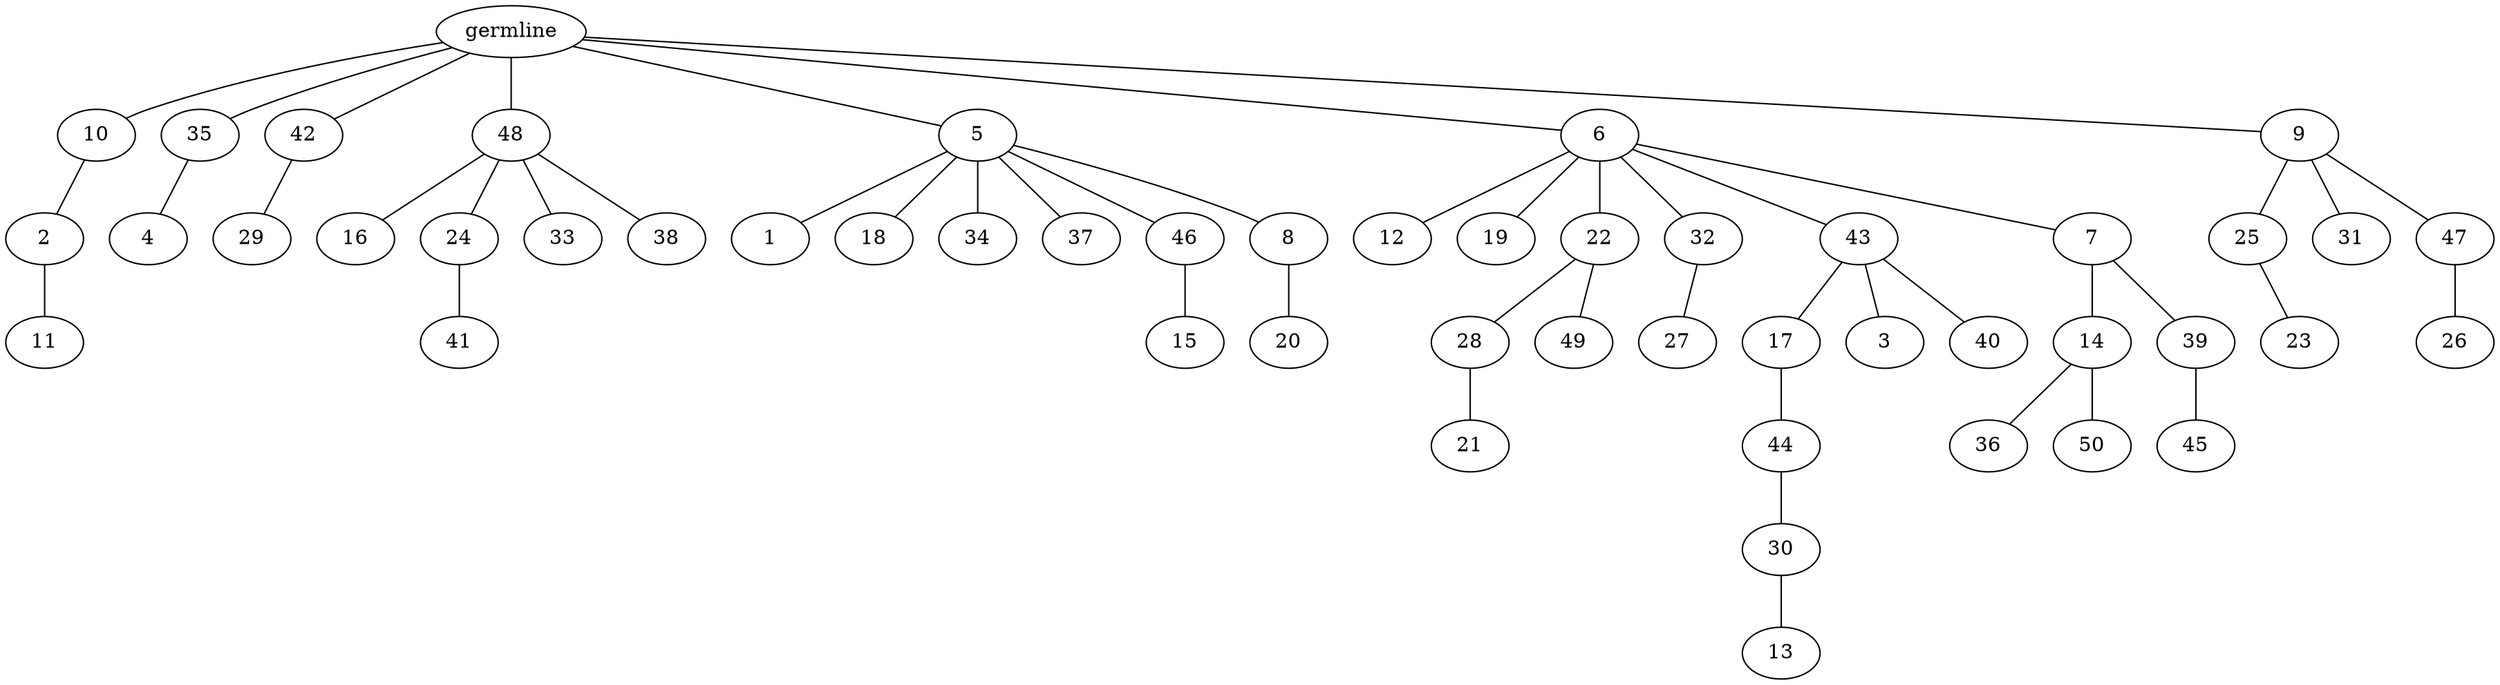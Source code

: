 graph tree {
    "140714996192592" [label="germline"];
    "140714992286160" [label="10"];
    "140714992284048" [label="2"];
    "140714992285776" [label="11"];
    "140714992285728" [label="35"];
    "140714992284432" [label="4"];
    "140714992286064" [label="42"];
    "140714992287312" [label="29"];
    "140714992286784" [label="48"];
    "140714992285200" [label="16"];
    "140714992285920" [label="24"];
    "140714992286592" [label="41"];
    "140714992286352" [label="33"];
    "140714992287648" [label="38"];
    "140714992284384" [label="5"];
    "140714992284144" [label="1"];
    "140714992287264" [label="18"];
    "140714992286688" [label="34"];
    "140714992283904" [label="37"];
    "140714992286928" [label="46"];
    "140714992286736" [label="15"];
    "140714992284288" [label="8"];
    "140714992286400" [label="20"];
    "140714992287360" [label="6"];
    "140714992284624" [label="12"];
    "140715002188992" [label="19"];
    "140715002191776" [label="22"];
    "140715002187888" [label="28"];
    "140715002191824" [label="21"];
    "140715002191200" [label="49"];
    "140715002190576" [label="32"];
    "140715002188848" [label="27"];
    "140715002189184" [label="43"];
    "140715002188512" [label="17"];
    "140715002191680" [label="44"];
    "140715002188368" [label="30"];
    "140715004156944" [label="13"];
    "140715002188320" [label="3"];
    "140715002191728" [label="40"];
    "140715002188224" [label="7"];
    "140715002187984" [label="14"];
    "140715002191440" [label="36"];
    "140715002190384" [label="50"];
    "140715002189520" [label="39"];
    "140715002189616" [label="45"];
    "140714992285536" [label="9"];
    "140715002188704" [label="25"];
    "140715002191104" [label="23"];
    "140715002190768" [label="31"];
    "140715002189328" [label="47"];
    "140715002189712" [label="26"];
    "140714996192592" -- "140714992286160";
    "140714996192592" -- "140714992285728";
    "140714996192592" -- "140714992286064";
    "140714996192592" -- "140714992286784";
    "140714996192592" -- "140714992284384";
    "140714996192592" -- "140714992287360";
    "140714996192592" -- "140714992285536";
    "140714992286160" -- "140714992284048";
    "140714992284048" -- "140714992285776";
    "140714992285728" -- "140714992284432";
    "140714992286064" -- "140714992287312";
    "140714992286784" -- "140714992285200";
    "140714992286784" -- "140714992285920";
    "140714992286784" -- "140714992286352";
    "140714992286784" -- "140714992287648";
    "140714992285920" -- "140714992286592";
    "140714992284384" -- "140714992284144";
    "140714992284384" -- "140714992287264";
    "140714992284384" -- "140714992286688";
    "140714992284384" -- "140714992283904";
    "140714992284384" -- "140714992286928";
    "140714992284384" -- "140714992284288";
    "140714992286928" -- "140714992286736";
    "140714992284288" -- "140714992286400";
    "140714992287360" -- "140714992284624";
    "140714992287360" -- "140715002188992";
    "140714992287360" -- "140715002191776";
    "140714992287360" -- "140715002190576";
    "140714992287360" -- "140715002189184";
    "140714992287360" -- "140715002188224";
    "140715002191776" -- "140715002187888";
    "140715002191776" -- "140715002191200";
    "140715002187888" -- "140715002191824";
    "140715002190576" -- "140715002188848";
    "140715002189184" -- "140715002188512";
    "140715002189184" -- "140715002188320";
    "140715002189184" -- "140715002191728";
    "140715002188512" -- "140715002191680";
    "140715002191680" -- "140715002188368";
    "140715002188368" -- "140715004156944";
    "140715002188224" -- "140715002187984";
    "140715002188224" -- "140715002189520";
    "140715002187984" -- "140715002191440";
    "140715002187984" -- "140715002190384";
    "140715002189520" -- "140715002189616";
    "140714992285536" -- "140715002188704";
    "140714992285536" -- "140715002190768";
    "140714992285536" -- "140715002189328";
    "140715002188704" -- "140715002191104";
    "140715002189328" -- "140715002189712";
}

